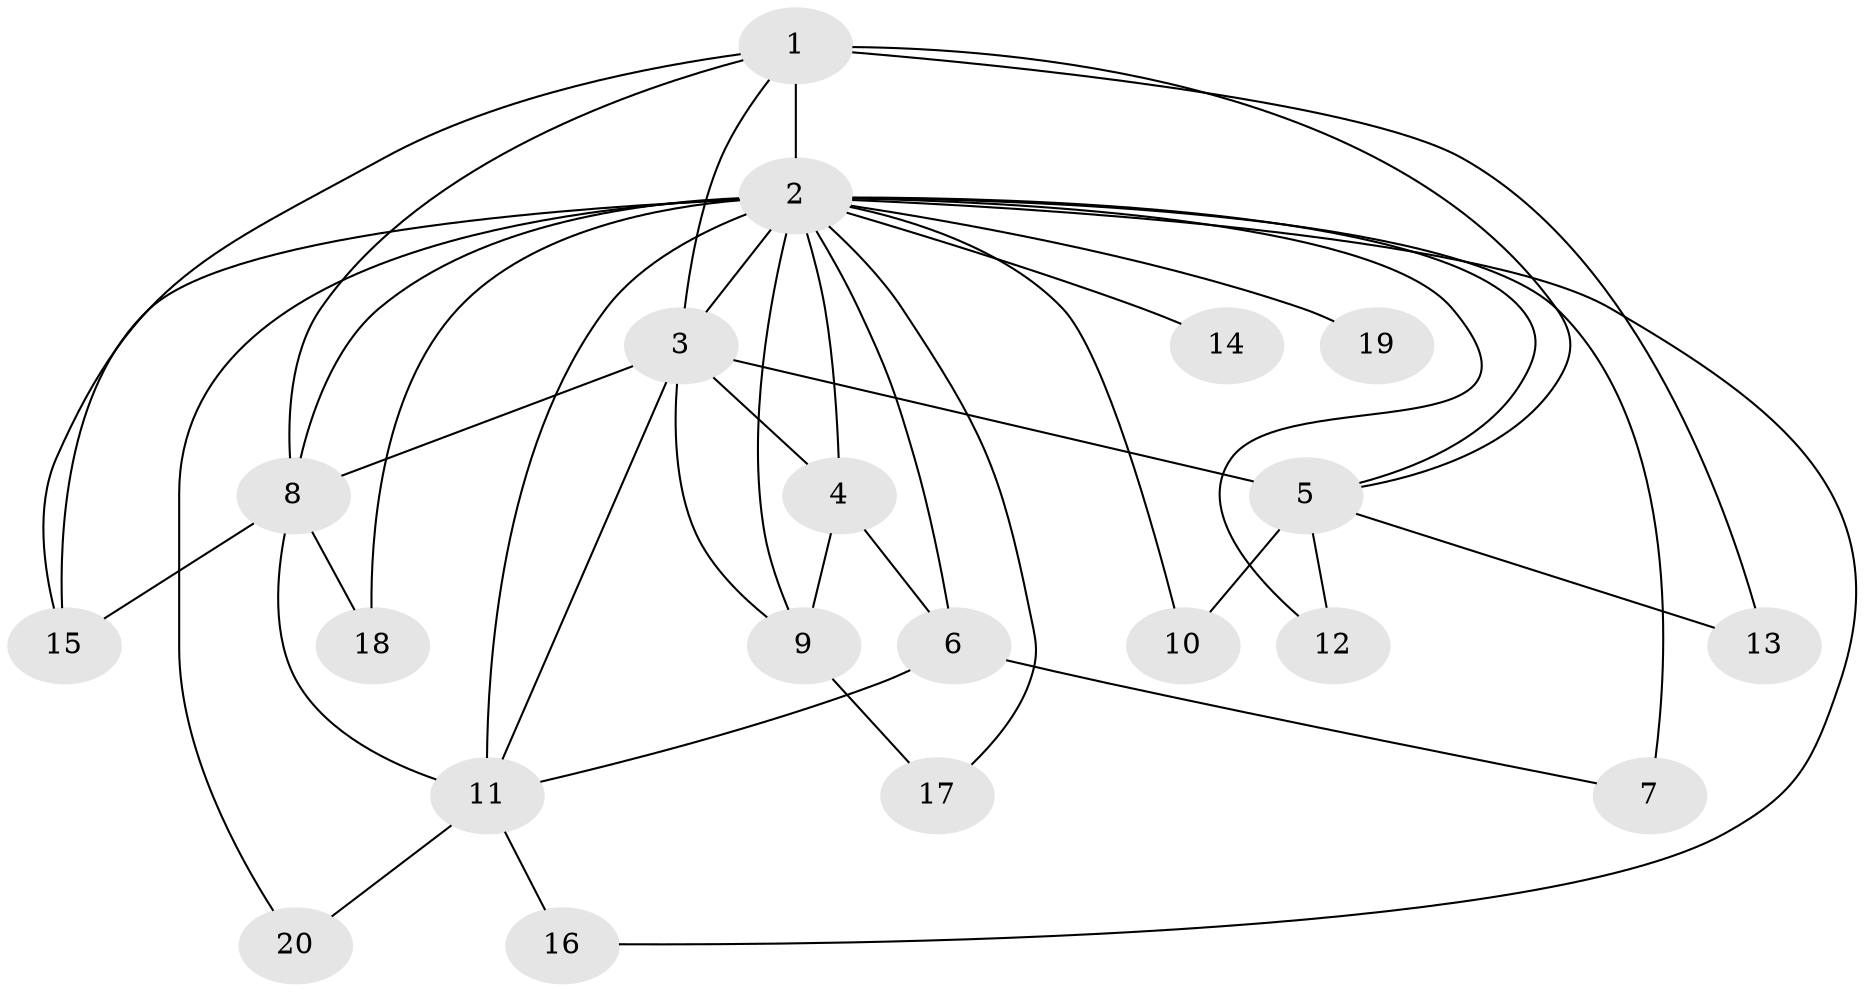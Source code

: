 // original degree distribution, {14: 0.046875, 19: 0.03125, 13: 0.015625, 17: 0.03125, 22: 0.015625, 18: 0.015625, 4: 0.078125, 3: 0.203125, 2: 0.53125, 7: 0.015625, 5: 0.015625}
// Generated by graph-tools (version 1.1) at 2025/49/03/04/25 22:49:42]
// undirected, 20 vertices, 41 edges
graph export_dot {
  node [color=gray90,style=filled];
  1;
  2;
  3;
  4;
  5;
  6;
  7;
  8;
  9;
  10;
  11;
  12;
  13;
  14;
  15;
  16;
  17;
  18;
  19;
  20;
  1 -- 2 [weight=7.0];
  1 -- 3 [weight=3.0];
  1 -- 5 [weight=1.0];
  1 -- 8 [weight=1.0];
  1 -- 13 [weight=1.0];
  1 -- 15 [weight=1.0];
  2 -- 3 [weight=16.0];
  2 -- 4 [weight=3.0];
  2 -- 5 [weight=6.0];
  2 -- 6 [weight=10.0];
  2 -- 7 [weight=3.0];
  2 -- 8 [weight=7.0];
  2 -- 9 [weight=1.0];
  2 -- 10 [weight=1.0];
  2 -- 11 [weight=3.0];
  2 -- 12 [weight=1.0];
  2 -- 14 [weight=2.0];
  2 -- 15 [weight=1.0];
  2 -- 16 [weight=1.0];
  2 -- 17 [weight=1.0];
  2 -- 18 [weight=1.0];
  2 -- 19 [weight=2.0];
  2 -- 20 [weight=1.0];
  3 -- 4 [weight=1.0];
  3 -- 5 [weight=14.0];
  3 -- 8 [weight=1.0];
  3 -- 9 [weight=1.0];
  3 -- 11 [weight=1.0];
  4 -- 6 [weight=2.0];
  4 -- 9 [weight=2.0];
  5 -- 10 [weight=1.0];
  5 -- 12 [weight=1.0];
  5 -- 13 [weight=1.0];
  6 -- 7 [weight=2.0];
  6 -- 11 [weight=1.0];
  8 -- 11 [weight=1.0];
  8 -- 15 [weight=1.0];
  8 -- 18 [weight=1.0];
  9 -- 17 [weight=1.0];
  11 -- 16 [weight=1.0];
  11 -- 20 [weight=1.0];
}
